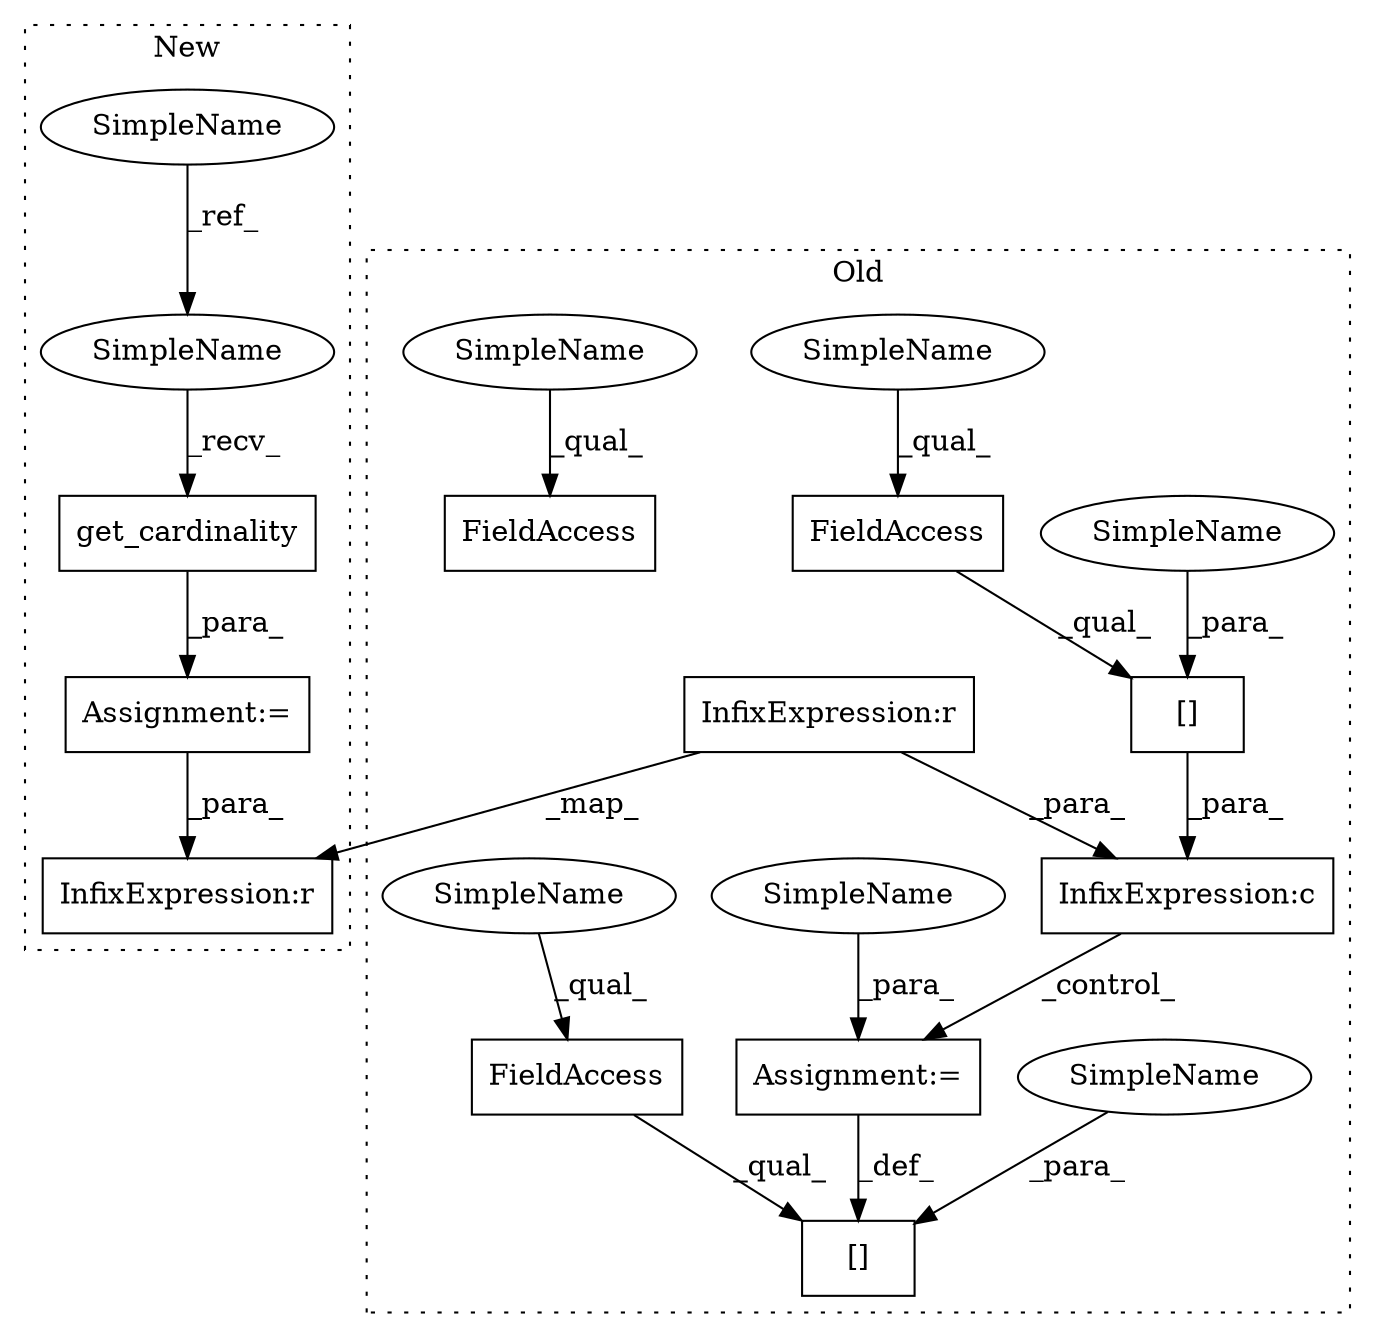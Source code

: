 digraph G {
subgraph cluster0 {
1 [label="[]" a="2" s="3442,3469" l="19,1" shape="box"];
3 [label="InfixExpression:c" a="27" s="3470" l="4" shape="box"];
4 [label="InfixExpression:r" a="27" s="3503" l="4" shape="box"];
6 [label="FieldAccess" a="22" s="3442" l="18" shape="box"];
8 [label="FieldAccess" a="22" s="3653" l="18" shape="box"];
9 [label="[]" a="2" s="3653,3680" l="19,1" shape="box"];
10 [label="FieldAccess" a="22" s="3475" l="18" shape="box"];
12 [label="Assignment:=" a="7" s="3681" l="1" shape="box"];
14 [label="SimpleName" a="42" s="3672" l="8" shape="ellipse"];
15 [label="SimpleName" a="42" s="3461" l="8" shape="ellipse"];
16 [label="SimpleName" a="42" s="3682" l="11" shape="ellipse"];
17 [label="SimpleName" a="42" s="3442" l="4" shape="ellipse"];
18 [label="SimpleName" a="42" s="3475" l="4" shape="ellipse"];
19 [label="SimpleName" a="42" s="3653" l="4" shape="ellipse"];
label = "Old";
style="dotted";
}
subgraph cluster1 {
2 [label="get_cardinality" a="32" s="3702" l="17" shape="box"];
5 [label="InfixExpression:r" a="27" s="3984" l="4" shape="box"];
7 [label="SimpleName" a="42" s="3213" l="4" shape="ellipse"];
11 [label="Assignment:=" a="7" s="3696" l="1" shape="box"];
13 [label="SimpleName" a="42" s="3697" l="4" shape="ellipse"];
label = "New";
style="dotted";
}
1 -> 3 [label="_para_"];
2 -> 11 [label="_para_"];
3 -> 12 [label="_control_"];
4 -> 3 [label="_para_"];
4 -> 5 [label="_map_"];
6 -> 1 [label="_qual_"];
7 -> 13 [label="_ref_"];
8 -> 9 [label="_qual_"];
11 -> 5 [label="_para_"];
12 -> 9 [label="_def_"];
13 -> 2 [label="_recv_"];
14 -> 9 [label="_para_"];
15 -> 1 [label="_para_"];
16 -> 12 [label="_para_"];
17 -> 6 [label="_qual_"];
18 -> 10 [label="_qual_"];
19 -> 8 [label="_qual_"];
}